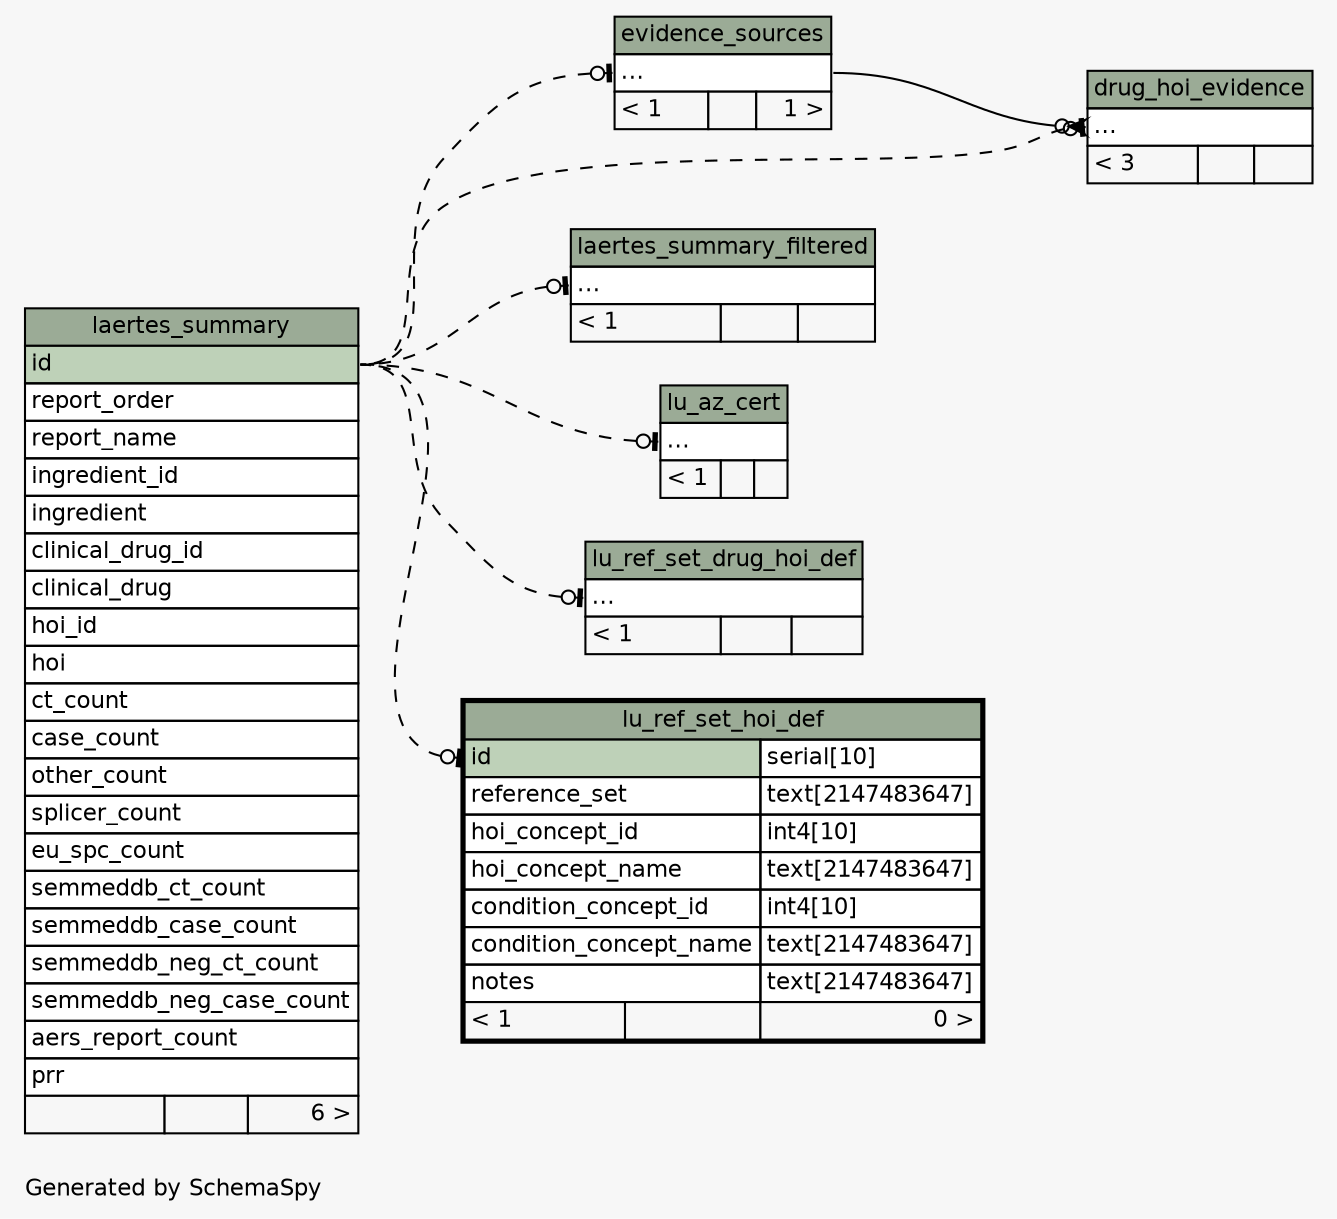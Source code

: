 // dot 2.38.0 on Linux 3.16.0-38-generic
// SchemaSpy rev 590
digraph "impliedTwoDegreesRelationshipsDiagram" {
  graph [
    rankdir="RL"
    bgcolor="#f7f7f7"
    label="\nGenerated by SchemaSpy"
    labeljust="l"
    nodesep="0.18"
    ranksep="0.46"
    fontname="Helvetica"
    fontsize="11"
  ];
  node [
    fontname="Helvetica"
    fontsize="11"
    shape="plaintext"
  ];
  edge [
    arrowsize="0.8"
  ];
  "drug_hoi_evidence":"elipses":w -> "evidence_sources":"elipses":e [arrowhead=none dir=back arrowtail=crowodot];
  "drug_hoi_evidence":"elipses":w -> "laertes_summary":"id":e [arrowhead=none dir=back arrowtail=teeodot style=dashed];
  "evidence_sources":"elipses":w -> "laertes_summary":"id":e [arrowhead=none dir=back arrowtail=teeodot style=dashed];
  "laertes_summary_filtered":"elipses":w -> "laertes_summary":"id":e [arrowhead=none dir=back arrowtail=teeodot style=dashed];
  "lu_az_cert":"elipses":w -> "laertes_summary":"id":e [arrowhead=none dir=back arrowtail=teeodot style=dashed];
  "lu_ref_set_drug_hoi_def":"elipses":w -> "laertes_summary":"id":e [arrowhead=none dir=back arrowtail=teeodot style=dashed];
  "lu_ref_set_hoi_def":"id":w -> "laertes_summary":"id":e [arrowhead=none dir=back arrowtail=teeodot style=dashed];
  "drug_hoi_evidence" [
    label=<
    <TABLE BORDER="0" CELLBORDER="1" CELLSPACING="0" BGCOLOR="#ffffff">
      <TR><TD COLSPAN="3" BGCOLOR="#9bab96" ALIGN="CENTER">drug_hoi_evidence</TD></TR>
      <TR><TD PORT="elipses" COLSPAN="3" ALIGN="LEFT">...</TD></TR>
      <TR><TD ALIGN="LEFT" BGCOLOR="#f7f7f7">&lt; 3</TD><TD ALIGN="RIGHT" BGCOLOR="#f7f7f7">  </TD><TD ALIGN="RIGHT" BGCOLOR="#f7f7f7">  </TD></TR>
    </TABLE>>
    URL="drug_hoi_evidence.html"
    tooltip="drug_hoi_evidence"
  ];
  "evidence_sources" [
    label=<
    <TABLE BORDER="0" CELLBORDER="1" CELLSPACING="0" BGCOLOR="#ffffff">
      <TR><TD COLSPAN="3" BGCOLOR="#9bab96" ALIGN="CENTER">evidence_sources</TD></TR>
      <TR><TD PORT="elipses" COLSPAN="3" ALIGN="LEFT">...</TD></TR>
      <TR><TD ALIGN="LEFT" BGCOLOR="#f7f7f7">&lt; 1</TD><TD ALIGN="RIGHT" BGCOLOR="#f7f7f7">  </TD><TD ALIGN="RIGHT" BGCOLOR="#f7f7f7">1 &gt;</TD></TR>
    </TABLE>>
    URL="evidence_sources.html"
    tooltip="evidence_sources"
  ];
  "laertes_summary" [
    label=<
    <TABLE BORDER="0" CELLBORDER="1" CELLSPACING="0" BGCOLOR="#ffffff">
      <TR><TD COLSPAN="3" BGCOLOR="#9bab96" ALIGN="CENTER">laertes_summary</TD></TR>
      <TR><TD PORT="id" COLSPAN="3" BGCOLOR="#bed1b8" ALIGN="LEFT">id</TD></TR>
      <TR><TD PORT="report_order" COLSPAN="3" ALIGN="LEFT">report_order</TD></TR>
      <TR><TD PORT="report_name" COLSPAN="3" ALIGN="LEFT">report_name</TD></TR>
      <TR><TD PORT="ingredient_id" COLSPAN="3" ALIGN="LEFT">ingredient_id</TD></TR>
      <TR><TD PORT="ingredient" COLSPAN="3" ALIGN="LEFT">ingredient</TD></TR>
      <TR><TD PORT="clinical_drug_id" COLSPAN="3" ALIGN="LEFT">clinical_drug_id</TD></TR>
      <TR><TD PORT="clinical_drug" COLSPAN="3" ALIGN="LEFT">clinical_drug</TD></TR>
      <TR><TD PORT="hoi_id" COLSPAN="3" ALIGN="LEFT">hoi_id</TD></TR>
      <TR><TD PORT="hoi" COLSPAN="3" ALIGN="LEFT">hoi</TD></TR>
      <TR><TD PORT="ct_count" COLSPAN="3" ALIGN="LEFT">ct_count</TD></TR>
      <TR><TD PORT="case_count" COLSPAN="3" ALIGN="LEFT">case_count</TD></TR>
      <TR><TD PORT="other_count" COLSPAN="3" ALIGN="LEFT">other_count</TD></TR>
      <TR><TD PORT="splicer_count" COLSPAN="3" ALIGN="LEFT">splicer_count</TD></TR>
      <TR><TD PORT="eu_spc_count" COLSPAN="3" ALIGN="LEFT">eu_spc_count</TD></TR>
      <TR><TD PORT="semmeddb_ct_count" COLSPAN="3" ALIGN="LEFT">semmeddb_ct_count</TD></TR>
      <TR><TD PORT="semmeddb_case_count" COLSPAN="3" ALIGN="LEFT">semmeddb_case_count</TD></TR>
      <TR><TD PORT="semmeddb_neg_ct_count" COLSPAN="3" ALIGN="LEFT">semmeddb_neg_ct_count</TD></TR>
      <TR><TD PORT="semmeddb_neg_case_count" COLSPAN="3" ALIGN="LEFT">semmeddb_neg_case_count</TD></TR>
      <TR><TD PORT="aers_report_count" COLSPAN="3" ALIGN="LEFT">aers_report_count</TD></TR>
      <TR><TD PORT="prr" COLSPAN="3" ALIGN="LEFT">prr</TD></TR>
      <TR><TD ALIGN="LEFT" BGCOLOR="#f7f7f7">  </TD><TD ALIGN="RIGHT" BGCOLOR="#f7f7f7">  </TD><TD ALIGN="RIGHT" BGCOLOR="#f7f7f7">6 &gt;</TD></TR>
    </TABLE>>
    URL="laertes_summary.html"
    tooltip="laertes_summary"
  ];
  "laertes_summary_filtered" [
    label=<
    <TABLE BORDER="0" CELLBORDER="1" CELLSPACING="0" BGCOLOR="#ffffff">
      <TR><TD COLSPAN="3" BGCOLOR="#9bab96" ALIGN="CENTER">laertes_summary_filtered</TD></TR>
      <TR><TD PORT="elipses" COLSPAN="3" ALIGN="LEFT">...</TD></TR>
      <TR><TD ALIGN="LEFT" BGCOLOR="#f7f7f7">&lt; 1</TD><TD ALIGN="RIGHT" BGCOLOR="#f7f7f7">  </TD><TD ALIGN="RIGHT" BGCOLOR="#f7f7f7">  </TD></TR>
    </TABLE>>
    URL="laertes_summary_filtered.html"
    tooltip="laertes_summary_filtered"
  ];
  "lu_az_cert" [
    label=<
    <TABLE BORDER="0" CELLBORDER="1" CELLSPACING="0" BGCOLOR="#ffffff">
      <TR><TD COLSPAN="3" BGCOLOR="#9bab96" ALIGN="CENTER">lu_az_cert</TD></TR>
      <TR><TD PORT="elipses" COLSPAN="3" ALIGN="LEFT">...</TD></TR>
      <TR><TD ALIGN="LEFT" BGCOLOR="#f7f7f7">&lt; 1</TD><TD ALIGN="RIGHT" BGCOLOR="#f7f7f7">  </TD><TD ALIGN="RIGHT" BGCOLOR="#f7f7f7">  </TD></TR>
    </TABLE>>
    URL="lu_az_cert.html"
    tooltip="lu_az_cert"
  ];
  "lu_ref_set_drug_hoi_def" [
    label=<
    <TABLE BORDER="0" CELLBORDER="1" CELLSPACING="0" BGCOLOR="#ffffff">
      <TR><TD COLSPAN="3" BGCOLOR="#9bab96" ALIGN="CENTER">lu_ref_set_drug_hoi_def</TD></TR>
      <TR><TD PORT="elipses" COLSPAN="3" ALIGN="LEFT">...</TD></TR>
      <TR><TD ALIGN="LEFT" BGCOLOR="#f7f7f7">&lt; 1</TD><TD ALIGN="RIGHT" BGCOLOR="#f7f7f7">  </TD><TD ALIGN="RIGHT" BGCOLOR="#f7f7f7">  </TD></TR>
    </TABLE>>
    URL="lu_ref_set_drug_hoi_def.html"
    tooltip="lu_ref_set_drug_hoi_def"
  ];
  "lu_ref_set_hoi_def" [
    label=<
    <TABLE BORDER="2" CELLBORDER="1" CELLSPACING="0" BGCOLOR="#ffffff">
      <TR><TD COLSPAN="3" BGCOLOR="#9bab96" ALIGN="CENTER">lu_ref_set_hoi_def</TD></TR>
      <TR><TD PORT="id" COLSPAN="2" BGCOLOR="#bed1b8" ALIGN="LEFT">id</TD><TD PORT="id.type" ALIGN="LEFT">serial[10]</TD></TR>
      <TR><TD PORT="reference_set" COLSPAN="2" ALIGN="LEFT">reference_set</TD><TD PORT="reference_set.type" ALIGN="LEFT">text[2147483647]</TD></TR>
      <TR><TD PORT="hoi_concept_id" COLSPAN="2" ALIGN="LEFT">hoi_concept_id</TD><TD PORT="hoi_concept_id.type" ALIGN="LEFT">int4[10]</TD></TR>
      <TR><TD PORT="hoi_concept_name" COLSPAN="2" ALIGN="LEFT">hoi_concept_name</TD><TD PORT="hoi_concept_name.type" ALIGN="LEFT">text[2147483647]</TD></TR>
      <TR><TD PORT="condition_concept_id" COLSPAN="2" ALIGN="LEFT">condition_concept_id</TD><TD PORT="condition_concept_id.type" ALIGN="LEFT">int4[10]</TD></TR>
      <TR><TD PORT="condition_concept_name" COLSPAN="2" ALIGN="LEFT">condition_concept_name</TD><TD PORT="condition_concept_name.type" ALIGN="LEFT">text[2147483647]</TD></TR>
      <TR><TD PORT="notes" COLSPAN="2" ALIGN="LEFT">notes</TD><TD PORT="notes.type" ALIGN="LEFT">text[2147483647]</TD></TR>
      <TR><TD ALIGN="LEFT" BGCOLOR="#f7f7f7">&lt; 1</TD><TD ALIGN="RIGHT" BGCOLOR="#f7f7f7">  </TD><TD ALIGN="RIGHT" BGCOLOR="#f7f7f7">0 &gt;</TD></TR>
    </TABLE>>
    URL="lu_ref_set_hoi_def.html"
    tooltip="lu_ref_set_hoi_def"
  ];
}
